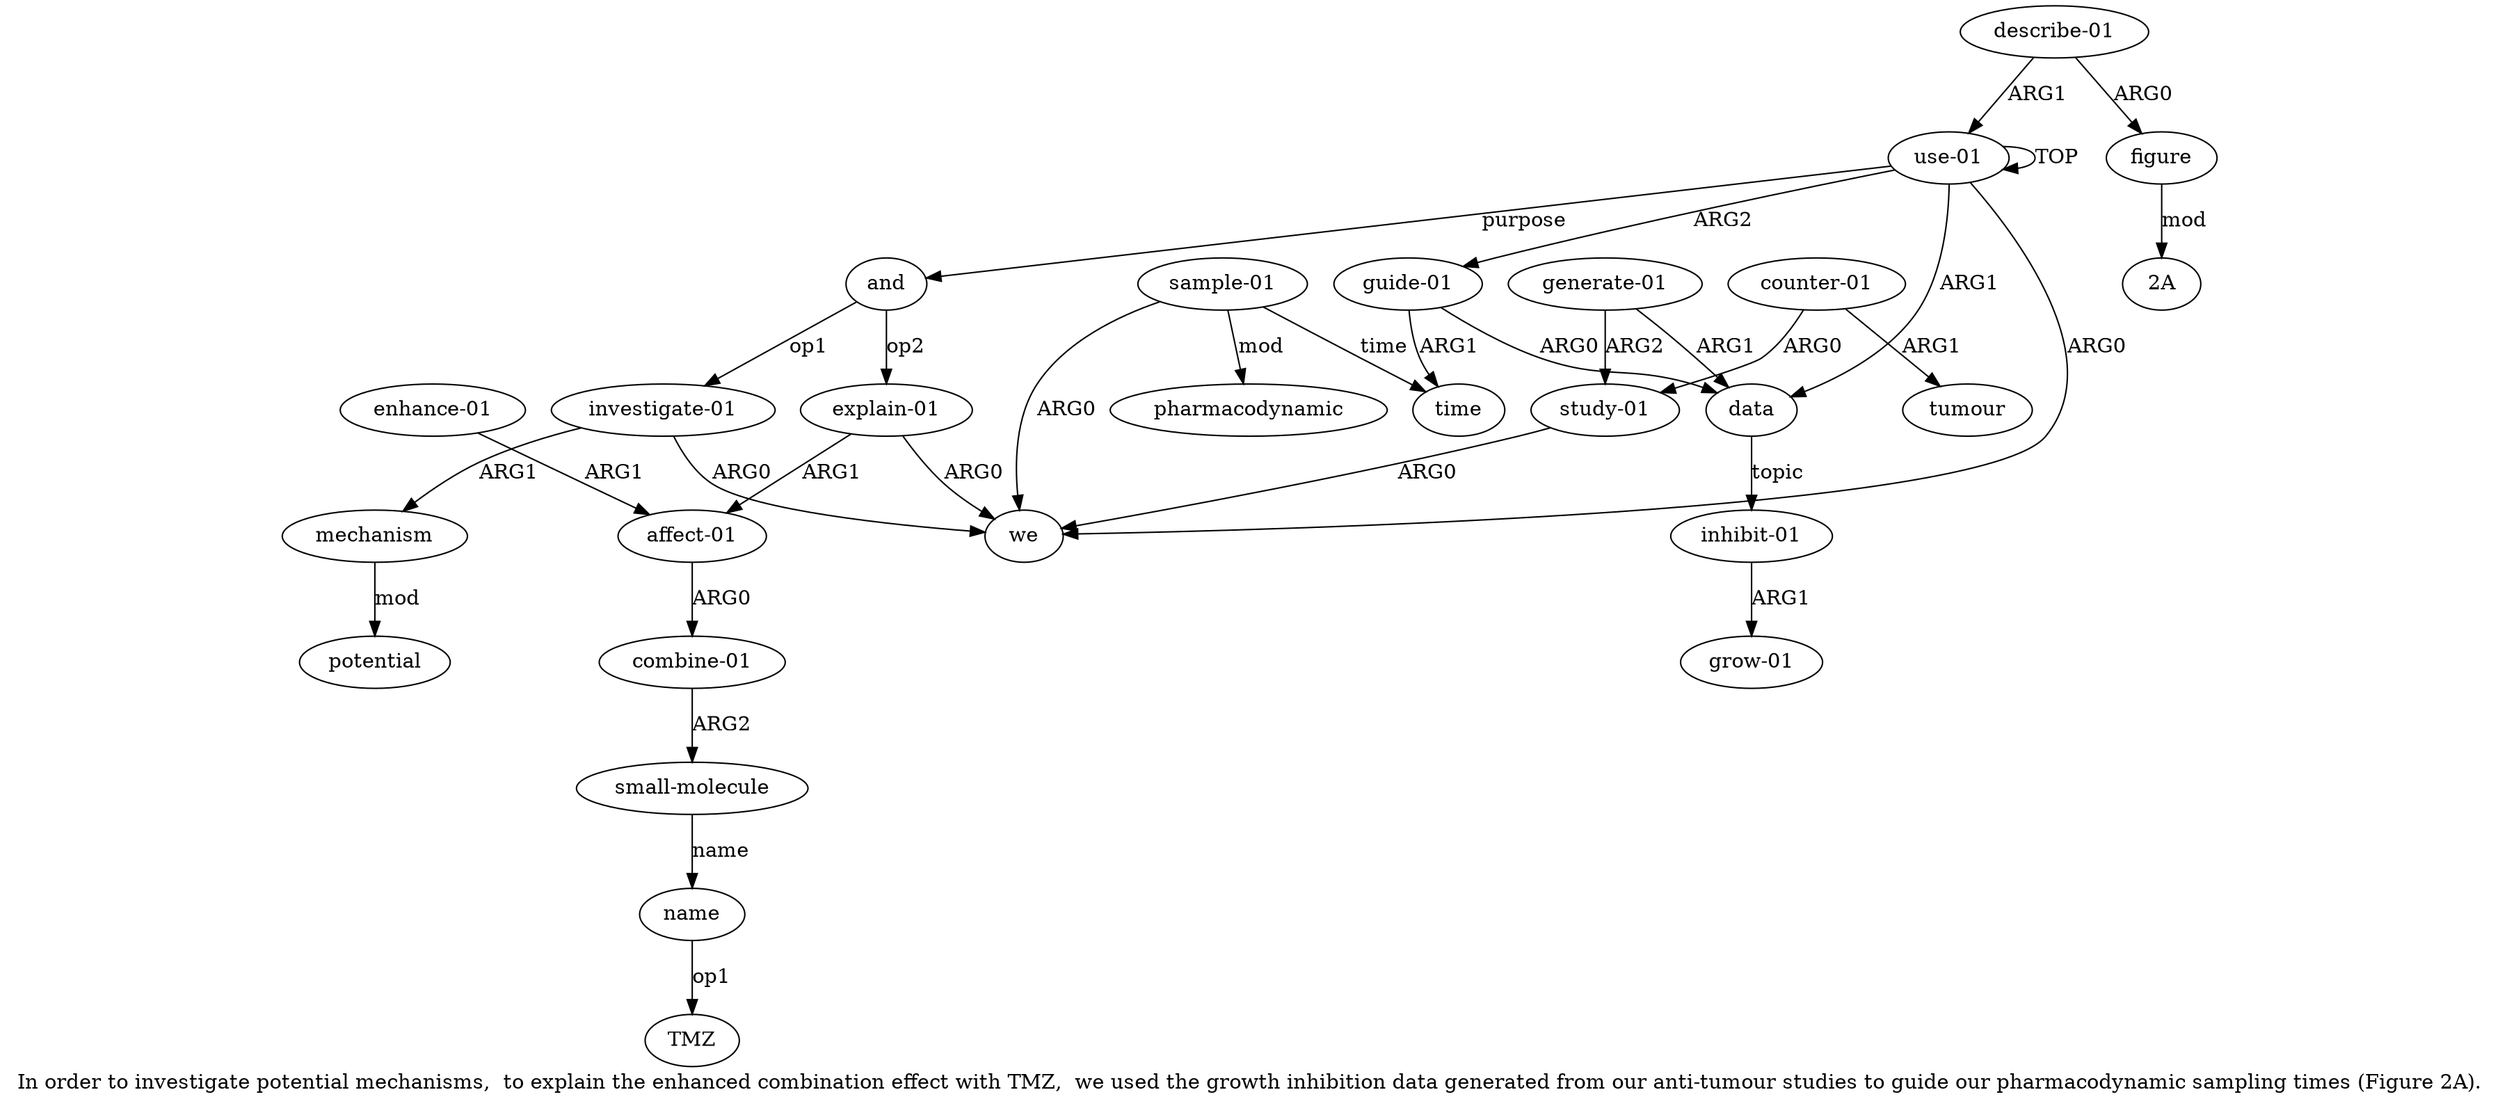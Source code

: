 digraph  {
	graph [label="In order to investigate potential mechanisms,  to explain the enhanced combination effect with TMZ,  we used the growth inhibition \
data generated from our anti-tumour studies to guide our pharmacodynamic sampling times (Figure 2A)."];
	node [label="\N"];
	a20	 [color=black,
		gold_ind=20,
		gold_label="affect-01",
		label="affect-01",
		test_ind=20,
		test_label="affect-01"];
	a21	 [color=black,
		gold_ind=21,
		gold_label="combine-01",
		label="combine-01",
		test_ind=21,
		test_label="combine-01"];
	a20 -> a21 [key=0,
	color=black,
	gold_label=ARG0,
	label=ARG0,
	test_label=ARG0];
a22 [color=black,
	gold_ind=22,
	gold_label="small-molecule",
	label="small-molecule",
	test_ind=22,
	test_label="small-molecule"];
a21 -> a22 [key=0,
color=black,
gold_label=ARG2,
label=ARG2,
test_label=ARG2];
a23 [color=black,
gold_ind=23,
gold_label=name,
label=name,
test_ind=23,
test_label=name];
a22 -> a23 [key=0,
color=black,
gold_label=name,
label=name,
test_label=name];
"a23 TMZ" [color=black,
gold_ind=-1,
gold_label=TMZ,
label=TMZ,
test_ind=-1,
test_label=TMZ];
a23 -> "a23 TMZ" [key=0,
color=black,
gold_label=op1,
label=op1,
test_label=op1];
a24 [color=black,
gold_ind=24,
gold_label="enhance-01",
label="enhance-01",
test_ind=24,
test_label="enhance-01"];
a24 -> a20 [key=0,
color=black,
gold_label=ARG1,
label=ARG1,
test_label=ARG1];
"a14 2A" [color=black,
gold_ind=-1,
gold_label="2A",
label="2A",
test_ind=-1,
test_label="2A"];
a15 [color=black,
gold_ind=15,
gold_label=and,
label=and,
test_ind=15,
test_label=and];
a16 [color=black,
gold_ind=16,
gold_label="investigate-01",
label="investigate-01",
test_ind=16,
test_label="investigate-01"];
a15 -> a16 [key=0,
color=black,
gold_label=op1,
label=op1,
test_label=op1];
a19 [color=black,
gold_ind=19,
gold_label="explain-01",
label="explain-01",
test_ind=19,
test_label="explain-01"];
a15 -> a19 [key=0,
color=black,
gold_label=op2,
label=op2,
test_label=op2];
a14 [color=black,
gold_ind=14,
gold_label=figure,
label=figure,
test_ind=14,
test_label=figure];
a14 -> "a14 2A" [key=0,
color=black,
gold_label=mod,
label=mod,
test_label=mod];
a17 [color=black,
gold_ind=17,
gold_label=mechanism,
label=mechanism,
test_ind=17,
test_label=mechanism];
a18 [color=black,
gold_ind=18,
gold_label=potential,
label=potential,
test_ind=18,
test_label=potential];
a17 -> a18 [key=0,
color=black,
gold_label=mod,
label=mod,
test_label=mod];
a16 -> a17 [key=0,
color=black,
gold_label=ARG1,
label=ARG1,
test_label=ARG1];
a1 [color=black,
gold_ind=1,
gold_label=we,
label=we,
test_ind=1,
test_label=we];
a16 -> a1 [key=0,
color=black,
gold_label=ARG0,
label=ARG0,
test_label=ARG0];
a11 [color=black,
gold_ind=11,
gold_label="sample-01",
label="sample-01",
test_ind=11,
test_label="sample-01"];
a10 [color=black,
gold_ind=10,
gold_label=time,
label=time,
test_ind=10,
test_label=time];
a11 -> a10 [key=0,
color=black,
gold_label=time,
label=time,
test_label=time];
a12 [color=black,
gold_ind=12,
gold_label=pharmacodynamic,
label=pharmacodynamic,
test_ind=12,
test_label=pharmacodynamic];
a11 -> a12 [key=0,
color=black,
gold_label=mod,
label=mod,
test_label=mod];
a11 -> a1 [key=0,
color=black,
gold_label=ARG0,
label=ARG0,
test_label=ARG0];
a13 [color=black,
gold_ind=13,
gold_label="describe-01",
label="describe-01",
test_ind=13,
test_label="describe-01"];
a13 -> a14 [key=0,
color=black,
gold_label=ARG0,
label=ARG0,
test_label=ARG0];
a0 [color=black,
gold_ind=0,
gold_label="use-01",
label="use-01",
test_ind=0,
test_label="use-01"];
a13 -> a0 [key=0,
color=black,
gold_label=ARG1,
label=ARG1,
test_label=ARG1];
a19 -> a20 [key=0,
color=black,
gold_label=ARG1,
label=ARG1,
test_label=ARG1];
a19 -> a1 [key=0,
color=black,
gold_label=ARG0,
label=ARG0,
test_label=ARG0];
a0 -> a15 [key=0,
color=black,
gold_label=purpose,
label=purpose,
test_label=purpose];
a0 -> a1 [key=0,
color=black,
gold_label=ARG0,
label=ARG0,
test_label=ARG0];
a0 -> a0 [key=0,
color=black,
gold_label=TOP,
label=TOP,
test_label=TOP];
a2 [color=black,
gold_ind=2,
gold_label=data,
label=data,
test_ind=2,
test_label=data];
a0 -> a2 [key=0,
color=black,
gold_label=ARG1,
label=ARG1,
test_label=ARG1];
a9 [color=black,
gold_ind=9,
gold_label="guide-01",
label="guide-01",
test_ind=9,
test_label="guide-01"];
a0 -> a9 [key=0,
color=black,
gold_label=ARG2,
label=ARG2,
test_label=ARG2];
a3 [color=black,
gold_ind=3,
gold_label="inhibit-01",
label="inhibit-01",
test_ind=3,
test_label="inhibit-01"];
a4 [color=black,
gold_ind=4,
gold_label="grow-01",
label="grow-01",
test_ind=4,
test_label="grow-01"];
a3 -> a4 [key=0,
color=black,
gold_label=ARG1,
label=ARG1,
test_label=ARG1];
a2 -> a3 [key=0,
color=black,
gold_label=topic,
label=topic,
test_label=topic];
a5 [color=black,
gold_ind=5,
gold_label="generate-01",
label="generate-01",
test_ind=5,
test_label="generate-01"];
a5 -> a2 [key=0,
color=black,
gold_label=ARG1,
label=ARG1,
test_label=ARG1];
a6 [color=black,
gold_ind=6,
gold_label="study-01",
label="study-01",
test_ind=6,
test_label="study-01"];
a5 -> a6 [key=0,
color=black,
gold_label=ARG2,
label=ARG2,
test_label=ARG2];
a7 [color=black,
gold_ind=7,
gold_label="counter-01",
label="counter-01",
test_ind=7,
test_label="counter-01"];
a7 -> a6 [key=0,
color=black,
gold_label=ARG0,
label=ARG0,
test_label=ARG0];
a8 [color=black,
gold_ind=8,
gold_label=tumour,
label=tumour,
test_ind=8,
test_label=tumour];
a7 -> a8 [key=0,
color=black,
gold_label=ARG1,
label=ARG1,
test_label=ARG1];
a6 -> a1 [key=0,
color=black,
gold_label=ARG0,
label=ARG0,
test_label=ARG0];
a9 -> a10 [key=0,
color=black,
gold_label=ARG1,
label=ARG1,
test_label=ARG1];
a9 -> a2 [key=0,
color=black,
gold_label=ARG0,
label=ARG0,
test_label=ARG0];
}
